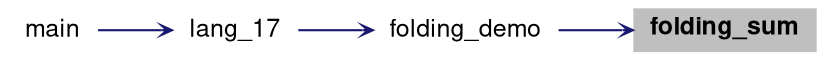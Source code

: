 digraph "folding_sum"
{
 // LATEX_PDF_SIZE
  bgcolor="transparent";
  edge [fontname="Helvetica,Arial,sans-serif",fontsize=15,labelfontsize=15 arrowhead=open arrowtail=open arrowsize=0.5];
  node [fontname="Helvetica,Arial,sans-serif",fontsize=15,fontsize=12 shape=plaintext];
  rankdir="RL";
  Node1 [label=<<b>folding_sum</b>>,height=0.2,width=0.4,color="black", fillcolor="grey75", style="filled", fontcolor="black",tooltip=" "];
  Node1 -> Node2 [dir="back",color="midnightblue",style="solid"];
  Node2 [label="folding_demo",height=0.2,width=0.4,color="black",URL="$group__folding.html#ga24fef2e3a7adf434ab68772454c869d4",tooltip=" "];
  Node2 -> Node3 [dir="back",color="midnightblue",style="solid"];
  Node3 [label="lang_17",height=0.2,width=0.4,color="black",URL="$group__lang17.html#ga511a3c761f5be8bf3c9bb7db27a91696",tooltip="language"];
  Node3 -> Node4 [dir="back",color="midnightblue",style="solid"];
  Node4 [label="main",height=0.2,width=0.4,color="black",URL="$group__CPP17.html#gae66f6b31b5ad750f1fe042a706a4e3d4",tooltip=" "];
}
